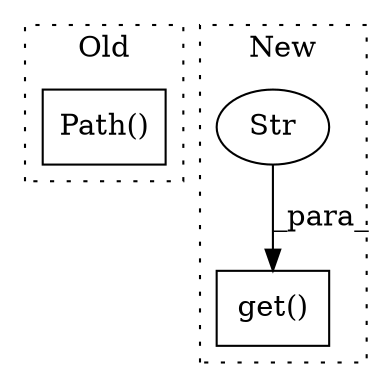 digraph G {
subgraph cluster0 {
1 [label="Path()" a="75" s="803,823" l="13,1" shape="box"];
label = "Old";
style="dotted";
}
subgraph cluster1 {
2 [label="get()" a="75" s="675,696" l="13,1" shape="box"];
3 [label="Str" a="66" s="688" l="8" shape="ellipse"];
label = "New";
style="dotted";
}
3 -> 2 [label="_para_"];
}